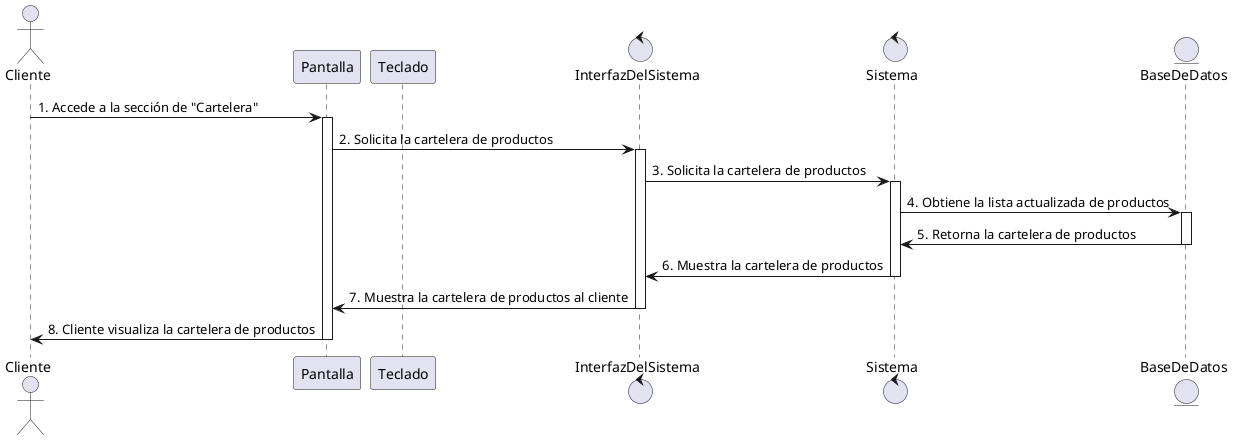 @startuml "Ver Cartelera Predeterminada"

actor Cliente
participant Pantalla
participant Teclado
control InterfazDelSistema
control Sistema
entity BaseDeDatos

Cliente -> Pantalla : 1. Accede a la sección de "Cartelera"
activate Pantalla

Pantalla -> InterfazDelSistema : 2. Solicita la cartelera de productos
activate InterfazDelSistema

InterfazDelSistema -> Sistema : 3. Solicita la cartelera de productos
activate Sistema

Sistema -> BaseDeDatos : 4. Obtiene la lista actualizada de productos
activate BaseDeDatos

BaseDeDatos -> Sistema : 5. Retorna la cartelera de productos
deactivate BaseDeDatos

Sistema -> InterfazDelSistema : 6. Muestra la cartelera de productos
deactivate Sistema

InterfazDelSistema -> Pantalla : 7. Muestra la cartelera de productos al cliente
deactivate InterfazDelSistema

Pantalla -> Cliente : 8. Cliente visualiza la cartelera de productos
deactivate Pantalla

@enduml
